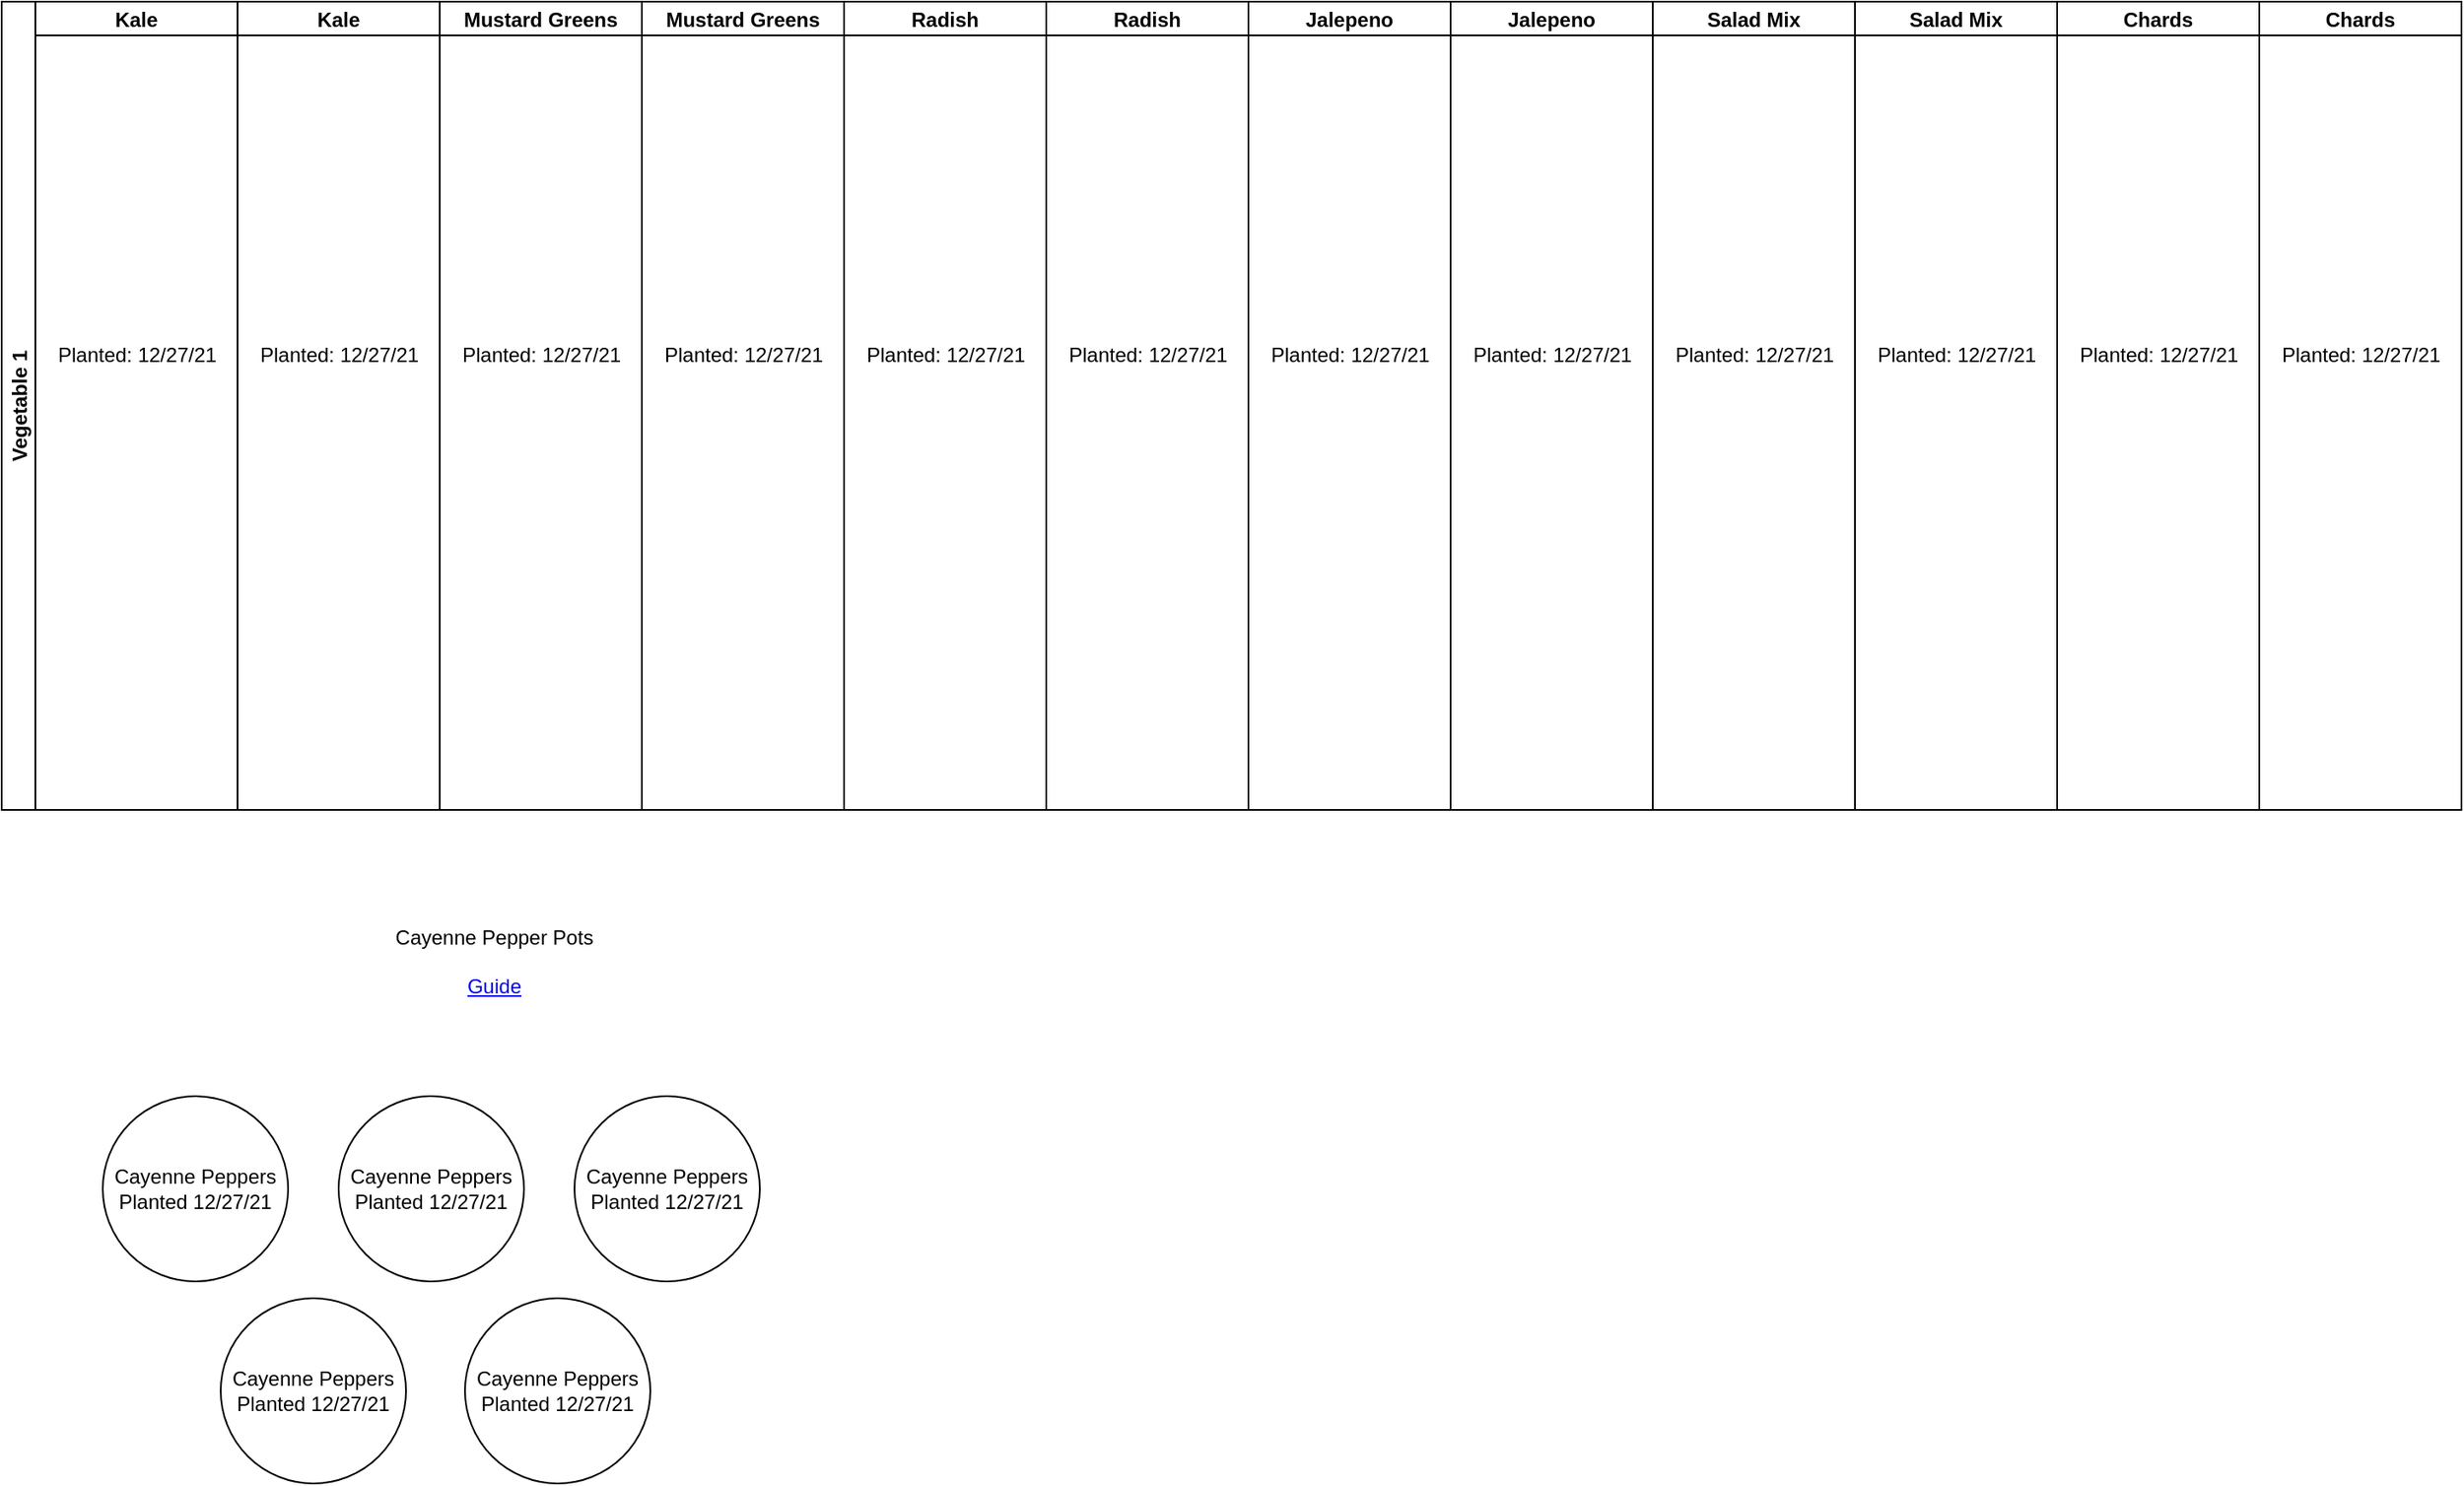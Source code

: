 <mxfile version="15.2.7" type="github">
  <diagram id="yHEFBjre0bWm8jEzyCDF" name="Page-1">
    <mxGraphModel dx="1209" dy="686" grid="1" gridSize="10" guides="1" tooltips="1" connect="1" arrows="1" fold="1" page="1" pageScale="1" pageWidth="850" pageHeight="1100" math="0" shadow="0">
      <root>
        <mxCell id="0" />
        <mxCell id="1" parent="0" />
        <mxCell id="S4OQC5h1mxq3_K8Vj7pI-27" value="&lt;div&gt;Planted: 12/27/21&lt;/div&gt;" style="group" parent="1" vertex="1" connectable="0">
          <mxGeometry x="40" y="160" width="1460" height="480" as="geometry" />
        </mxCell>
        <mxCell id="S4OQC5h1mxq3_K8Vj7pI-14" value="Vegetable 1" style="swimlane;childLayout=stackLayout;resizeParent=1;resizeParentMax=0;startSize=20;horizontal=0;horizontalStack=1;" parent="S4OQC5h1mxq3_K8Vj7pI-27" vertex="1">
          <mxGeometry width="380" height="480" as="geometry">
            <mxRectangle width="30" height="90" as="alternateBounds" />
          </mxGeometry>
        </mxCell>
        <mxCell id="S4OQC5h1mxq3_K8Vj7pI-15" value="Kale" style="swimlane;startSize=20;" parent="S4OQC5h1mxq3_K8Vj7pI-14" vertex="1">
          <mxGeometry x="20" width="120" height="480" as="geometry" />
        </mxCell>
        <mxCell id="S4OQC5h1mxq3_K8Vj7pI-28" value="&lt;div&gt;Planted: 12/27/21&lt;/div&gt;" style="text;html=1;align=center;verticalAlign=middle;resizable=0;points=[];autosize=1;strokeColor=none;fillColor=none;" parent="S4OQC5h1mxq3_K8Vj7pI-15" vertex="1">
          <mxGeometry x="5" y="200" width="110" height="20" as="geometry" />
        </mxCell>
        <mxCell id="S4OQC5h1mxq3_K8Vj7pI-16" value="Kale" style="swimlane;startSize=20;" parent="S4OQC5h1mxq3_K8Vj7pI-14" vertex="1">
          <mxGeometry x="140" width="120" height="480" as="geometry" />
        </mxCell>
        <mxCell id="S4OQC5h1mxq3_K8Vj7pI-33" value="&lt;div&gt;Planted: 12/27/21&lt;/div&gt;" style="text;html=1;align=center;verticalAlign=middle;resizable=0;points=[];autosize=1;strokeColor=none;fillColor=none;" parent="S4OQC5h1mxq3_K8Vj7pI-16" vertex="1">
          <mxGeometry x="5" y="200" width="110" height="20" as="geometry" />
        </mxCell>
        <mxCell id="S4OQC5h1mxq3_K8Vj7pI-17" value="Mustard Greens" style="swimlane;startSize=20;" parent="S4OQC5h1mxq3_K8Vj7pI-14" vertex="1">
          <mxGeometry x="260" width="120" height="480" as="geometry" />
        </mxCell>
        <mxCell id="S4OQC5h1mxq3_K8Vj7pI-18" value="Mustard Greens" style="swimlane;startSize=20;" parent="S4OQC5h1mxq3_K8Vj7pI-27" vertex="1">
          <mxGeometry x="380" width="120" height="480" as="geometry" />
        </mxCell>
        <mxCell id="S4OQC5h1mxq3_K8Vj7pI-19" value="Radish" style="swimlane;startSize=20;" parent="S4OQC5h1mxq3_K8Vj7pI-27" vertex="1">
          <mxGeometry x="500" width="120" height="480" as="geometry" />
        </mxCell>
        <mxCell id="S4OQC5h1mxq3_K8Vj7pI-20" value="Radish" style="swimlane;startSize=20;" parent="S4OQC5h1mxq3_K8Vj7pI-27" vertex="1">
          <mxGeometry x="620" width="120" height="480" as="geometry" />
        </mxCell>
        <mxCell id="S4OQC5h1mxq3_K8Vj7pI-21" value="Jalepeno" style="swimlane;startSize=20;" parent="S4OQC5h1mxq3_K8Vj7pI-27" vertex="1">
          <mxGeometry x="740" width="120" height="480" as="geometry" />
        </mxCell>
        <mxCell id="S4OQC5h1mxq3_K8Vj7pI-40" value="&lt;div&gt;Planted: 12/27/21&lt;/div&gt;" style="text;html=1;align=center;verticalAlign=middle;resizable=0;points=[];autosize=1;strokeColor=none;fillColor=none;" parent="S4OQC5h1mxq3_K8Vj7pI-21" vertex="1">
          <mxGeometry x="5" y="200" width="110" height="20" as="geometry" />
        </mxCell>
        <mxCell id="S4OQC5h1mxq3_K8Vj7pI-22" value="Jalepeno" style="swimlane;startSize=20;" parent="S4OQC5h1mxq3_K8Vj7pI-27" vertex="1">
          <mxGeometry x="860" width="120" height="480" as="geometry" />
        </mxCell>
        <mxCell id="S4OQC5h1mxq3_K8Vj7pI-41" value="&lt;div&gt;Planted: 12/27/21&lt;/div&gt;" style="text;html=1;align=center;verticalAlign=middle;resizable=0;points=[];autosize=1;strokeColor=none;fillColor=none;" parent="S4OQC5h1mxq3_K8Vj7pI-22" vertex="1">
          <mxGeometry x="5" y="200" width="110" height="20" as="geometry" />
        </mxCell>
        <mxCell id="S4OQC5h1mxq3_K8Vj7pI-23" value="Salad Mix" style="swimlane;startSize=20;" parent="S4OQC5h1mxq3_K8Vj7pI-27" vertex="1">
          <mxGeometry x="980" width="120" height="480" as="geometry" />
        </mxCell>
        <mxCell id="S4OQC5h1mxq3_K8Vj7pI-42" value="&lt;div&gt;Planted: 12/27/21&lt;/div&gt;" style="text;html=1;align=center;verticalAlign=middle;resizable=0;points=[];autosize=1;strokeColor=none;fillColor=none;" parent="S4OQC5h1mxq3_K8Vj7pI-23" vertex="1">
          <mxGeometry x="5" y="200" width="110" height="20" as="geometry" />
        </mxCell>
        <mxCell id="S4OQC5h1mxq3_K8Vj7pI-24" value="Salad Mix" style="swimlane;startSize=20;" parent="S4OQC5h1mxq3_K8Vj7pI-27" vertex="1">
          <mxGeometry x="1100" width="120" height="480" as="geometry" />
        </mxCell>
        <mxCell id="S4OQC5h1mxq3_K8Vj7pI-43" value="&lt;div&gt;Planted: 12/27/21&lt;/div&gt;" style="text;html=1;align=center;verticalAlign=middle;resizable=0;points=[];autosize=1;strokeColor=none;fillColor=none;" parent="S4OQC5h1mxq3_K8Vj7pI-24" vertex="1">
          <mxGeometry x="5" y="200" width="110" height="20" as="geometry" />
        </mxCell>
        <mxCell id="S4OQC5h1mxq3_K8Vj7pI-25" value="Chards" style="swimlane;startSize=20;" parent="S4OQC5h1mxq3_K8Vj7pI-27" vertex="1">
          <mxGeometry x="1220" width="120" height="480" as="geometry" />
        </mxCell>
        <mxCell id="S4OQC5h1mxq3_K8Vj7pI-44" value="&lt;div&gt;&lt;div&gt;Planted: 12/27/21&lt;/div&gt;&lt;/div&gt;" style="text;html=1;align=center;verticalAlign=middle;resizable=0;points=[];autosize=1;strokeColor=none;fillColor=none;" parent="S4OQC5h1mxq3_K8Vj7pI-25" vertex="1">
          <mxGeometry x="5" y="200" width="110" height="20" as="geometry" />
        </mxCell>
        <mxCell id="S4OQC5h1mxq3_K8Vj7pI-26" value="Chards" style="swimlane;startSize=20;" parent="S4OQC5h1mxq3_K8Vj7pI-27" vertex="1">
          <mxGeometry x="1340" width="120" height="480" as="geometry" />
        </mxCell>
        <mxCell id="S4OQC5h1mxq3_K8Vj7pI-45" value="&lt;div&gt;&lt;div&gt;Planted: 12/27/21&lt;/div&gt;&lt;/div&gt;" style="text;html=1;align=center;verticalAlign=middle;resizable=0;points=[];autosize=1;strokeColor=none;fillColor=none;" parent="S4OQC5h1mxq3_K8Vj7pI-26" vertex="1">
          <mxGeometry x="5" y="200" width="110" height="20" as="geometry" />
        </mxCell>
        <mxCell id="S4OQC5h1mxq3_K8Vj7pI-34" value="&lt;div&gt;&lt;div&gt;Planted: 12/27/21&lt;/div&gt;&lt;/div&gt;" style="text;html=1;align=center;verticalAlign=middle;resizable=0;points=[];autosize=1;strokeColor=none;fillColor=none;" parent="1" vertex="1">
          <mxGeometry x="305" y="360" width="110" height="20" as="geometry" />
        </mxCell>
        <mxCell id="S4OQC5h1mxq3_K8Vj7pI-35" value="&lt;div&gt;&lt;div&gt;Planted: 12/27/21&lt;/div&gt;&lt;/div&gt;" style="text;html=1;align=center;verticalAlign=middle;resizable=0;points=[];autosize=1;strokeColor=none;fillColor=none;" parent="1" vertex="1">
          <mxGeometry x="425" y="360" width="110" height="20" as="geometry" />
        </mxCell>
        <mxCell id="S4OQC5h1mxq3_K8Vj7pI-37" value="&lt;div&gt;&lt;div&gt;Planted: 12/27/21&lt;/div&gt;&lt;/div&gt;" style="text;html=1;align=center;verticalAlign=middle;resizable=0;points=[];autosize=1;strokeColor=none;fillColor=none;" parent="1" vertex="1">
          <mxGeometry x="545" y="360" width="110" height="20" as="geometry" />
        </mxCell>
        <mxCell id="S4OQC5h1mxq3_K8Vj7pI-38" value="&lt;div&gt;&lt;div&gt;Planted: 12/27/21&lt;/div&gt;&lt;/div&gt;" style="text;html=1;align=center;verticalAlign=middle;resizable=0;points=[];autosize=1;strokeColor=none;fillColor=none;" parent="1" vertex="1">
          <mxGeometry x="665" y="360" width="110" height="20" as="geometry" />
        </mxCell>
        <mxCell id="-F5KsbFZE4-UDRd3xcNL-1" value="&lt;div&gt;Cayenne Peppers&lt;/div&gt;&lt;div&gt;Planted 12/27/21&lt;br&gt;&lt;/div&gt;" style="ellipse;whiteSpace=wrap;html=1;aspect=fixed;" parent="1" vertex="1">
          <mxGeometry x="100" y="810" width="110" height="110" as="geometry" />
        </mxCell>
        <mxCell id="-F5KsbFZE4-UDRd3xcNL-5" value="&lt;div&gt;Cayenne Peppers&lt;/div&gt;&lt;div&gt;Planted 12/27/21&lt;br&gt;&lt;/div&gt;" style="ellipse;whiteSpace=wrap;html=1;aspect=fixed;" parent="1" vertex="1">
          <mxGeometry x="240" y="810" width="110" height="110" as="geometry" />
        </mxCell>
        <mxCell id="-F5KsbFZE4-UDRd3xcNL-6" value="&lt;div&gt;Cayenne Peppers&lt;/div&gt;&lt;div&gt;Planted 12/27/21&lt;br&gt;&lt;/div&gt;" style="ellipse;whiteSpace=wrap;html=1;aspect=fixed;" parent="1" vertex="1">
          <mxGeometry x="380" y="810" width="110" height="110" as="geometry" />
        </mxCell>
        <mxCell id="-F5KsbFZE4-UDRd3xcNL-7" value="&lt;div&gt;Cayenne Peppers&lt;/div&gt;&lt;div&gt;Planted 12/27/21&lt;br&gt;&lt;/div&gt;" style="ellipse;whiteSpace=wrap;html=1;aspect=fixed;" parent="1" vertex="1">
          <mxGeometry x="170" y="930" width="110" height="110" as="geometry" />
        </mxCell>
        <mxCell id="-F5KsbFZE4-UDRd3xcNL-8" value="&lt;div&gt;Cayenne Peppers&lt;/div&gt;&lt;div&gt;Planted 12/27/21&lt;br&gt;&lt;/div&gt;" style="ellipse;whiteSpace=wrap;html=1;aspect=fixed;" parent="1" vertex="1">
          <mxGeometry x="315" y="930" width="110" height="110" as="geometry" />
        </mxCell>
        <mxCell id="OYTOpu2KcdMAOw4axOjP-1" value="Cayenne Pepper Pots&lt;br&gt;&lt;br&gt;&lt;a href=&quot;https://www.gardenguides.com/68724-grow-cayenne-peppers-indoors.html&quot;&gt;Guide&lt;/a&gt;" style="text;html=1;strokeColor=none;fillColor=none;align=center;verticalAlign=middle;whiteSpace=wrap;rounded=0;" vertex="1" parent="1">
          <mxGeometry x="265" y="680" width="135" height="100" as="geometry" />
        </mxCell>
      </root>
    </mxGraphModel>
  </diagram>
</mxfile>
